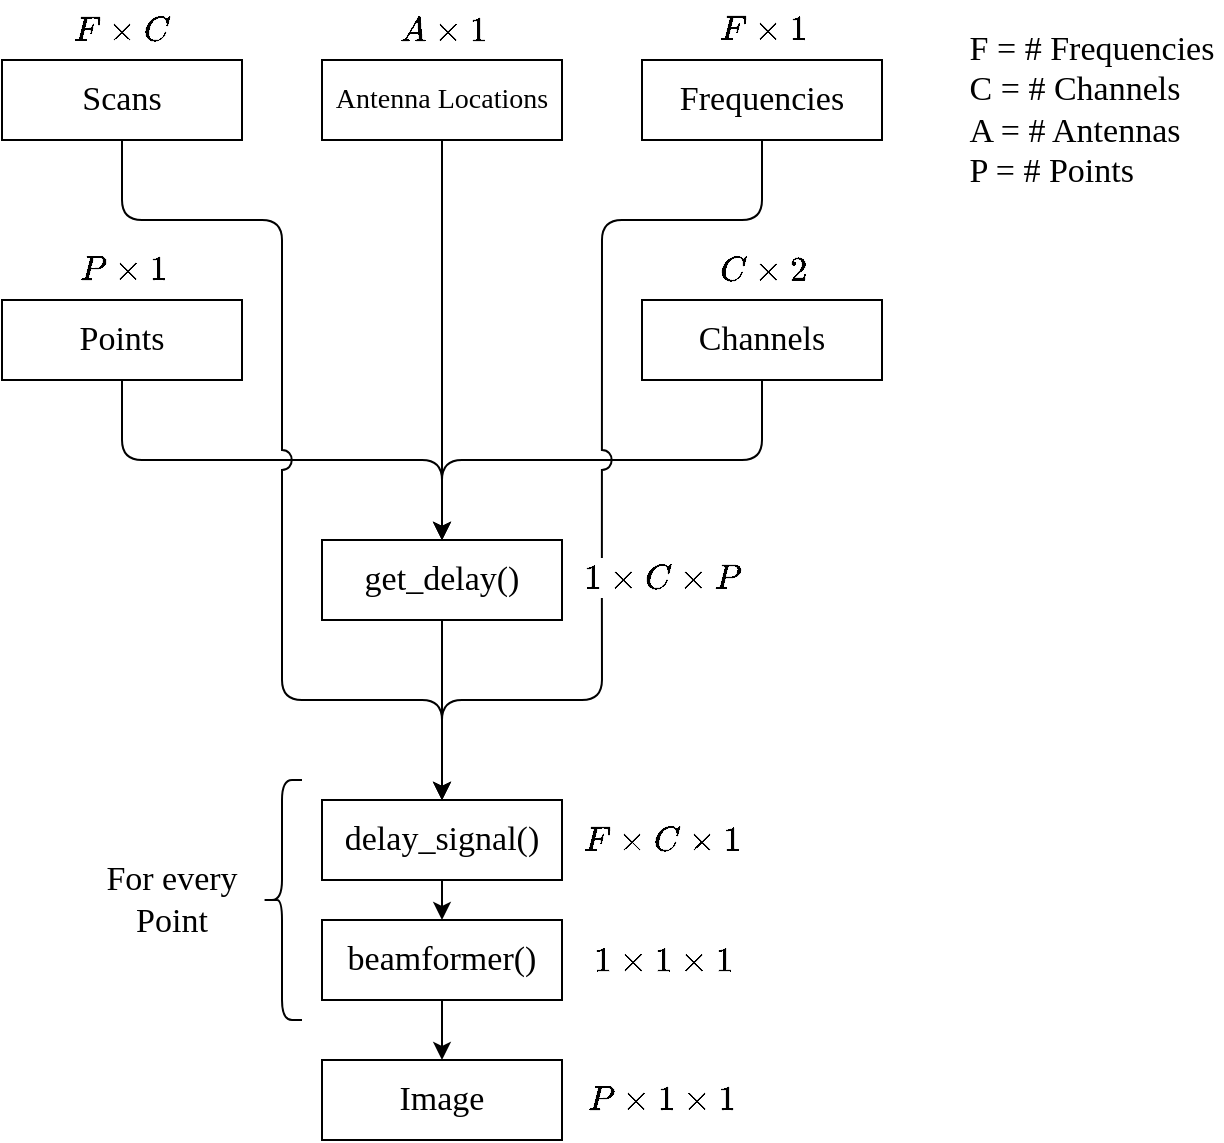 <mxfile scale="3" border="0">
    <diagram id="KIkCPGYTFZnB6d7qsyyv" name="Page-1">
        <mxGraphModel dx="1160" dy="778" grid="1" gridSize="10" guides="1" tooltips="1" connect="1" arrows="1" fold="1" page="1" pageScale="1" pageWidth="700" pageHeight="1000" math="1" shadow="0">
            <root>
                <mxCell id="0"/>
                <mxCell id="1" parent="0"/>
                <mxCell id="23" style="edgeStyle=none;html=1;exitX=0.5;exitY=1;exitDx=0;exitDy=0;entryX=0.5;entryY=0;entryDx=0;entryDy=0;" edge="1" parent="1" source="4" target="15">
                    <mxGeometry relative="1" as="geometry"/>
                </mxCell>
                <mxCell id="4" value="Antenna Locations" style="rounded=0;whiteSpace=wrap;html=1;fillColor=none;fontFamily=Times New Roman;fontSize=14;" vertex="1" parent="1">
                    <mxGeometry x="200" y="80" width="120" height="40" as="geometry"/>
                </mxCell>
                <mxCell id="5" value="Scans" style="rounded=0;whiteSpace=wrap;html=1;fillColor=none;fontFamily=Times New Roman;fontSize=17;" vertex="1" parent="1">
                    <mxGeometry x="40" y="80" width="120" height="40" as="geometry"/>
                </mxCell>
                <mxCell id="6" value="Frequencies" style="rounded=0;whiteSpace=wrap;html=1;fillColor=none;fontFamily=Times New Roman;fontSize=17;" vertex="1" parent="1">
                    <mxGeometry x="360" y="80" width="120" height="40" as="geometry"/>
                </mxCell>
                <mxCell id="21" style="edgeStyle=none;html=1;exitX=0.5;exitY=1;exitDx=0;exitDy=0;entryX=0.5;entryY=0;entryDx=0;entryDy=0;" edge="1" parent="1" source="7" target="15">
                    <mxGeometry relative="1" as="geometry">
                        <Array as="points">
                            <mxPoint x="420" y="280"/>
                            <mxPoint x="260" y="280"/>
                        </Array>
                    </mxGeometry>
                </mxCell>
                <mxCell id="7" value="Channels" style="rounded=0;whiteSpace=wrap;html=1;fillColor=none;fontFamily=Times New Roman;fontSize=17;" vertex="1" parent="1">
                    <mxGeometry x="360" y="200" width="120" height="40" as="geometry"/>
                </mxCell>
                <mxCell id="20" style="edgeStyle=none;html=1;exitX=0.5;exitY=1;exitDx=0;exitDy=0;entryX=0.5;entryY=0;entryDx=0;entryDy=0;" edge="1" parent="1" source="8" target="15">
                    <mxGeometry relative="1" as="geometry">
                        <Array as="points">
                            <mxPoint x="100" y="280"/>
                            <mxPoint x="260" y="280"/>
                        </Array>
                    </mxGeometry>
                </mxCell>
                <mxCell id="8" value="Points" style="rounded=0;whiteSpace=wrap;html=1;fillColor=none;fontFamily=Times New Roman;fontSize=17;" vertex="1" parent="1">
                    <mxGeometry x="40" y="200" width="120" height="40" as="geometry"/>
                </mxCell>
                <mxCell id="9" value="$$F\times C$$" style="text;html=1;align=center;verticalAlign=middle;resizable=0;points=[];autosize=1;strokeColor=none;fillColor=none;fontSize=17;fontFamily=Times New Roman;rounded=0;" vertex="1" parent="1">
                    <mxGeometry x="40" y="50" width="120" height="30" as="geometry"/>
                </mxCell>
                <mxCell id="10" value="F = # Frequencies&lt;br&gt;&lt;div style=&quot;text-align: left;&quot;&gt;&lt;span style=&quot;background-color: initial;&quot;&gt;C = # Channels&lt;/span&gt;&lt;/div&gt;&lt;div style=&quot;text-align: left;&quot;&gt;&lt;span style=&quot;background-color: initial;&quot;&gt;A = # Antennas&lt;/span&gt;&lt;/div&gt;&lt;div style=&quot;text-align: left;&quot;&gt;&lt;span style=&quot;background-color: initial;&quot;&gt;P = # Points&lt;/span&gt;&lt;/div&gt;" style="text;html=1;strokeColor=none;fillColor=none;align=center;verticalAlign=middle;whiteSpace=wrap;rounded=0;fontFamily=Times New Roman;fontSize=17;" vertex="1" parent="1">
                    <mxGeometry x="520" y="90" width="130" height="30" as="geometry"/>
                </mxCell>
                <mxCell id="11" value="$$A\times 1$$" style="text;html=1;align=center;verticalAlign=middle;resizable=0;points=[];autosize=1;strokeColor=none;fillColor=none;fontSize=17;fontFamily=Times New Roman;rounded=0;" vertex="1" parent="1">
                    <mxGeometry x="200" y="50" width="120" height="30" as="geometry"/>
                </mxCell>
                <mxCell id="12" value="$$F\times 1$$" style="text;html=1;align=center;verticalAlign=middle;resizable=0;points=[];autosize=1;strokeColor=none;fillColor=none;fontSize=17;fontFamily=Times New Roman;rounded=0;" vertex="1" parent="1">
                    <mxGeometry x="360" y="50" width="120" height="30" as="geometry"/>
                </mxCell>
                <mxCell id="14" value="$$C\times 2$$" style="text;html=1;align=center;verticalAlign=middle;resizable=0;points=[];autosize=1;strokeColor=none;fillColor=none;fontSize=17;fontFamily=Times New Roman;rounded=0;" vertex="1" parent="1">
                    <mxGeometry x="360" y="170" width="120" height="30" as="geometry"/>
                </mxCell>
                <mxCell id="26" style="edgeStyle=none;html=1;exitX=0.5;exitY=1;exitDx=0;exitDy=0;entryX=0.5;entryY=0;entryDx=0;entryDy=0;" edge="1" parent="1" source="15" target="25">
                    <mxGeometry relative="1" as="geometry"/>
                </mxCell>
                <mxCell id="15" value="get_delay()" style="rounded=0;whiteSpace=wrap;html=1;fillColor=none;fontFamily=Times New Roman;fontSize=17;" vertex="1" parent="1">
                    <mxGeometry x="200" y="320" width="120" height="40" as="geometry"/>
                </mxCell>
                <mxCell id="17" value="$$P\times 1$$" style="text;html=1;align=center;verticalAlign=middle;resizable=0;points=[];autosize=1;strokeColor=none;fillColor=none;fontSize=17;fontFamily=Times New Roman;rounded=0;" vertex="1" parent="1">
                    <mxGeometry x="40" y="170" width="120" height="30" as="geometry"/>
                </mxCell>
                <mxCell id="24" value="&lt;font style=&quot;font-size: 17px;&quot;&gt;$$1\times C\times P$$&lt;/font&gt;" style="text;html=1;align=center;verticalAlign=middle;resizable=0;points=[];autosize=1;strokeColor=none;fillColor=none;fontSize=17;fontFamily=Times New Roman;rounded=0;" vertex="1" parent="1">
                    <mxGeometry x="280" y="324" width="180" height="30" as="geometry"/>
                </mxCell>
                <mxCell id="47" style="edgeStyle=none;jumpStyle=arc;jumpSize=10;html=1;exitX=0.5;exitY=1;exitDx=0;exitDy=0;entryX=0.5;entryY=0;entryDx=0;entryDy=0;fontFamily=Times New Roman;fontSize=17;endArrow=classic;endFill=1;" edge="1" parent="1" source="25" target="46">
                    <mxGeometry relative="1" as="geometry"/>
                </mxCell>
                <mxCell id="25" value="delay_signal()" style="rounded=0;whiteSpace=wrap;html=1;fillColor=none;fontFamily=Times New Roman;fontSize=17;" vertex="1" parent="1">
                    <mxGeometry x="200" y="450" width="120" height="40" as="geometry"/>
                </mxCell>
                <mxCell id="30" style="edgeStyle=none;html=1;exitX=0.5;exitY=1;exitDx=0;exitDy=0;entryX=0.5;entryY=0;entryDx=0;entryDy=0;jumpStyle=arc;jumpSize=10;" edge="1" parent="1" source="5" target="25">
                    <mxGeometry relative="1" as="geometry">
                        <mxPoint x="100" y="120" as="sourcePoint"/>
                        <mxPoint x="260" y="440.0" as="targetPoint"/>
                        <Array as="points">
                            <mxPoint x="100" y="160"/>
                            <mxPoint x="180" y="160"/>
                            <mxPoint x="180" y="400"/>
                            <mxPoint x="260" y="400"/>
                        </Array>
                    </mxGeometry>
                </mxCell>
                <mxCell id="41" style="edgeStyle=none;jumpStyle=arc;jumpSize=10;html=1;exitX=0.5;exitY=1;exitDx=0;exitDy=0;fontSize=17;endArrow=none;endFill=0;entryX=0.333;entryY=0.167;entryDx=0;entryDy=0;entryPerimeter=0;" edge="1" parent="1" source="6" target="24">
                    <mxGeometry relative="1" as="geometry">
                        <mxPoint x="340" y="310" as="targetPoint"/>
                        <mxPoint x="420" y="120" as="sourcePoint"/>
                        <Array as="points">
                            <mxPoint x="420" y="160"/>
                            <mxPoint x="340" y="160"/>
                        </Array>
                    </mxGeometry>
                </mxCell>
                <mxCell id="42" value="" style="endArrow=classic;html=1;fontSize=17;jumpStyle=arc;jumpSize=10;exitX=0.333;exitY=0.833;exitDx=0;exitDy=0;exitPerimeter=0;entryX=0.5;entryY=0;entryDx=0;entryDy=0;" edge="1" parent="1" source="24" target="25">
                    <mxGeometry width="50" height="50" relative="1" as="geometry">
                        <mxPoint x="380" y="430" as="sourcePoint"/>
                        <mxPoint x="340" y="440" as="targetPoint"/>
                        <Array as="points">
                            <mxPoint x="340" y="400"/>
                            <mxPoint x="260" y="400"/>
                        </Array>
                    </mxGeometry>
                </mxCell>
                <mxCell id="43" value="&lt;font style=&quot;font-size: 17px;&quot;&gt;$$F\times C\times 1$$&lt;/font&gt;" style="text;html=1;align=center;verticalAlign=middle;resizable=0;points=[];autosize=1;strokeColor=none;fillColor=none;fontSize=17;fontFamily=Times New Roman;rounded=0;" vertex="1" parent="1">
                    <mxGeometry x="280" y="455" width="180" height="30" as="geometry"/>
                </mxCell>
                <mxCell id="44" value="" style="shape=curlyBracket;whiteSpace=wrap;html=1;rounded=1;labelPosition=left;verticalLabelPosition=middle;align=right;verticalAlign=middle;fontSize=17;fillColor=none;" vertex="1" parent="1">
                    <mxGeometry x="170" y="440" width="20" height="120" as="geometry"/>
                </mxCell>
                <mxCell id="45" value="For every Point" style="text;html=1;strokeColor=none;fillColor=none;align=center;verticalAlign=middle;whiteSpace=wrap;rounded=0;fontSize=17;fontFamily=Times New Roman;" vertex="1" parent="1">
                    <mxGeometry x="80" y="485" width="90" height="30" as="geometry"/>
                </mxCell>
                <mxCell id="51" style="edgeStyle=none;jumpStyle=arc;jumpSize=10;html=1;exitX=0.5;exitY=1;exitDx=0;exitDy=0;entryX=0.5;entryY=0;entryDx=0;entryDy=0;fontFamily=Times New Roman;fontSize=17;endArrow=classic;endFill=1;" edge="1" parent="1" source="46" target="50">
                    <mxGeometry relative="1" as="geometry"/>
                </mxCell>
                <mxCell id="46" value="beamformer()" style="rounded=0;whiteSpace=wrap;html=1;fillColor=none;fontFamily=Times New Roman;fontSize=17;" vertex="1" parent="1">
                    <mxGeometry x="200" y="510" width="120" height="40" as="geometry"/>
                </mxCell>
                <mxCell id="48" value="&lt;font style=&quot;font-size: 17px;&quot;&gt;$$1\times 1\times 1$$&lt;/font&gt;" style="text;html=1;align=center;verticalAlign=middle;resizable=0;points=[];autosize=1;strokeColor=none;fillColor=none;fontSize=17;fontFamily=Times New Roman;rounded=0;" vertex="1" parent="1">
                    <mxGeometry x="285" y="515" width="170" height="30" as="geometry"/>
                </mxCell>
                <mxCell id="50" value="Image" style="rounded=0;whiteSpace=wrap;html=1;fillColor=none;fontFamily=Times New Roman;fontSize=17;" vertex="1" parent="1">
                    <mxGeometry x="200" y="580" width="120" height="40" as="geometry"/>
                </mxCell>
                <mxCell id="52" value="&lt;font style=&quot;font-size: 17px;&quot;&gt;$$P\times 1\times 1$$&lt;/font&gt;" style="text;html=1;align=center;verticalAlign=middle;resizable=0;points=[];autosize=1;strokeColor=none;fillColor=none;fontSize=17;fontFamily=Times New Roman;rounded=0;" vertex="1" parent="1">
                    <mxGeometry x="280" y="585" width="180" height="30" as="geometry"/>
                </mxCell>
            </root>
        </mxGraphModel>
    </diagram>
</mxfile>